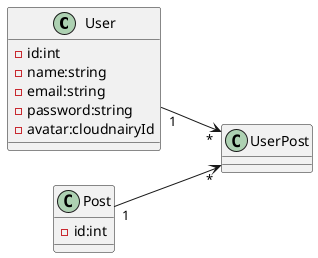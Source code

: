 @startuml 
left to right direction
class User{
    -id:int
    -name:string
    -email:string
    -password:string
    -avatar:cloudnairyId
}
class Post{
    -id:int
}
class UserPost{} 

User "1" --> "*" UserPost
Post "1" --> "*" UserPost

@enduml